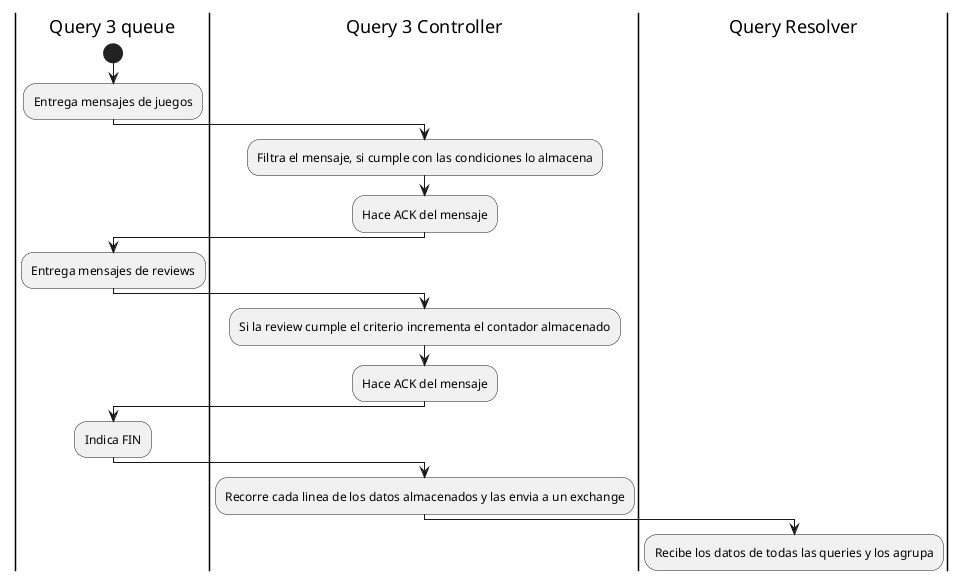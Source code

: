 @startuml
|Query 3 queue|
start
:Entrega mensajes de juegos;

|Query 3 Controller|
:Filtra el mensaje, si cumple con las condiciones lo almacena;
:Hace ACK del mensaje;

|Query 3 queue|
:Entrega mensajes de reviews;

|Query 3 Controller|
:Si la review cumple el criterio incrementa el contador almacenado;
:Hace ACK del mensaje;

|Query 3 queue|
:Indica FIN;

|Query 3 Controller|
:Recorre cada linea de los datos almacenados y las envia a un exchange;

|Query Resolver|
:Recibe los datos de todas las queries y los agrupa;
@enduml